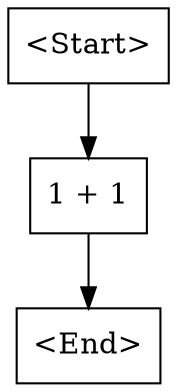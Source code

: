 digraph G {
    N0 [label = "<Start>", shape = box]
    N1 [label = "1 + 1", shape = box]
    N2 [label = "<End>", shape = box]
    N0 -> N1 [label = ""]
    N1 -> N2 [label = ""]
}
